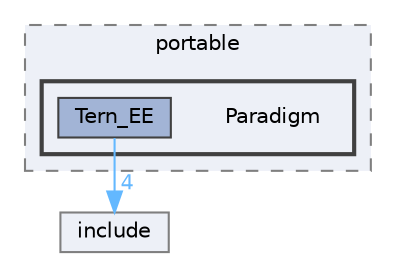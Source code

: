 digraph "D:/Projects/Raspberrypi_pico/pico_freertos_final/freertos_pico2/pico_freertos/FreeRTOS-Kernel/portable/Paradigm"
{
 // LATEX_PDF_SIZE
  bgcolor="transparent";
  edge [fontname=Helvetica,fontsize=10,labelfontname=Helvetica,labelfontsize=10];
  node [fontname=Helvetica,fontsize=10,shape=box,height=0.2,width=0.4];
  compound=true
  subgraph clusterdir_2901950e674b11bd625d37cd8c5cecca {
    graph [ bgcolor="#edf0f7", pencolor="grey50", label="portable", fontname=Helvetica,fontsize=10 style="filled,dashed", URL="dir_2901950e674b11bd625d37cd8c5cecca.html",tooltip=""]
  subgraph clusterdir_f0213d94d697a5d2e41525b08b996288 {
    graph [ bgcolor="#edf0f7", pencolor="grey25", label="", fontname=Helvetica,fontsize=10 style="filled,bold", URL="dir_f0213d94d697a5d2e41525b08b996288.html",tooltip=""]
    dir_f0213d94d697a5d2e41525b08b996288 [shape=plaintext, label="Paradigm"];
  dir_7fad803b7f699fcb12a225a687aeea78 [label="Tern_EE", fillcolor="#a2b4d6", color="grey25", style="filled", URL="dir_7fad803b7f699fcb12a225a687aeea78.html",tooltip=""];
  }
  }
  dir_c69ece34c3f150cb2c6f1098178b172a [label="include", fillcolor="#edf0f7", color="grey50", style="filled", URL="dir_c69ece34c3f150cb2c6f1098178b172a.html",tooltip=""];
  dir_7fad803b7f699fcb12a225a687aeea78->dir_c69ece34c3f150cb2c6f1098178b172a [headlabel="4", labeldistance=1.5 headhref="dir_000244_000125.html" href="dir_000244_000125.html" color="steelblue1" fontcolor="steelblue1"];
}
